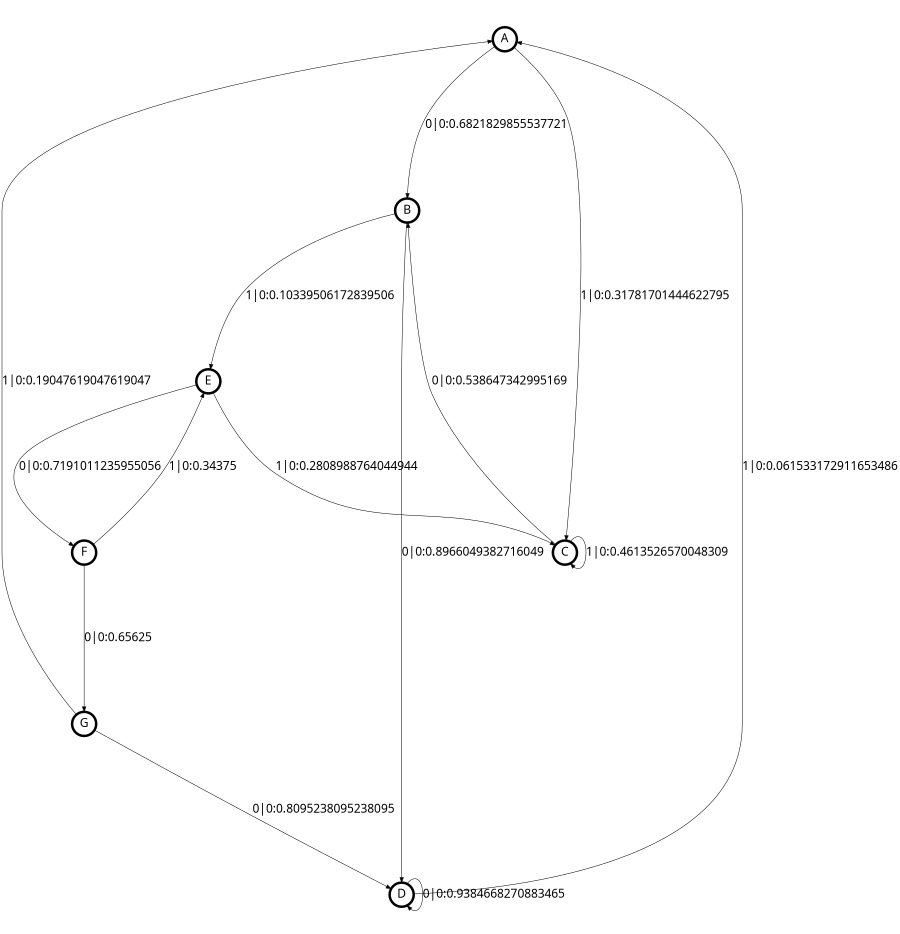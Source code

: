 digraph  {
size = "6,8.5";
ratio = "fill";
node
[shape = circle];
node [fontsize = 24];
node [penwidth = 5];
edge [fontsize = 24];
node [fontname = "CMU Serif Roman"];
graph [fontname = "CMU Serif Roman"];
edge [fontname = "CMU Serif Roman"];
A -> B [label = "0|0:0.6821829855537721\l"];
A -> C [label = "1|0:0.31781701444622795\l"];
B -> D [label = "0|0:0.8966049382716049\l"];
B -> E [label = "1|0:0.10339506172839506\l"];
C -> B [label = "0|0:0.538647342995169\l"];
C -> C [label = "1|0:0.4613526570048309\l"];
D -> A [label = "1|0:0.061533172911653486\l"];
D -> D [label = "0|0:0.9384668270883465\l"];
E -> C [label = "1|0:0.2808988764044944\l"];
E -> F [label = "0|0:0.7191011235955056\l"];
F -> E [label = "1|0:0.34375\l"];
F -> G [label = "0|0:0.65625\l"];
G -> A [label = "1|0:0.19047619047619047\l"];
G -> D [label = "0|0:0.8095238095238095\l"];
}